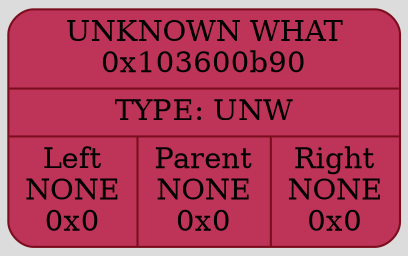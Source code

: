 digraph {
	fontname = "UbuntuMono";
	bgcolor = "#DCDCDC";

	node0x103600b90 [ shape = Mrecord; style = filled; fillcolor = "#BD3458"; color = "#7b0d1e"; fontcolor = "#000000"; label = " { UNKNOWN WHAT\n0x103600b90 | TYPE: UNW| { <left> Left\nNONE\n0x0 | Parent\nNONE\n0x0 | <right> Right\nNONE\n0x0 } } "; ];
}
